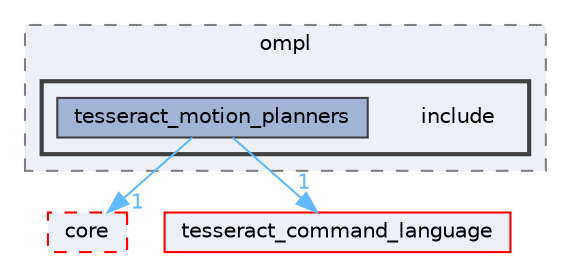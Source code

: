digraph "tesseract_motion_planners/ompl/include"
{
 // LATEX_PDF_SIZE
  bgcolor="transparent";
  edge [fontname=Helvetica,fontsize=10,labelfontname=Helvetica,labelfontsize=10];
  node [fontname=Helvetica,fontsize=10,shape=box,height=0.2,width=0.4];
  compound=true
  subgraph clusterdir_7d12ad75758aad2a29205723bf062a66 {
    graph [ bgcolor="#edf0f7", pencolor="grey50", label="ompl", fontname=Helvetica,fontsize=10 style="filled,dashed", URL="dir_7d12ad75758aad2a29205723bf062a66.html",tooltip=""]
  subgraph clusterdir_294d2be21c0470709e81d367ed7ce6a9 {
    graph [ bgcolor="#edf0f7", pencolor="grey25", label="", fontname=Helvetica,fontsize=10 style="filled,bold", URL="dir_294d2be21c0470709e81d367ed7ce6a9.html",tooltip=""]
    dir_294d2be21c0470709e81d367ed7ce6a9 [shape=plaintext, label="include"];
  dir_12d699a0d68d129ccf7958eb93664d24 [label="tesseract_motion_planners", fillcolor="#a2b4d6", color="grey25", style="filled", URL="dir_12d699a0d68d129ccf7958eb93664d24.html",tooltip=""];
  }
  }
  dir_ba42fb948e9041f2f8c5ac347b7f6bb7 [label="core", fillcolor="#edf0f7", color="red", style="filled,dashed", URL="dir_ba42fb948e9041f2f8c5ac347b7f6bb7.html",tooltip=""];
  dir_fa47c2fa9b13a12fc195f1b83854b816 [label="tesseract_command_language", fillcolor="#edf0f7", color="red", style="filled", URL="dir_fa47c2fa9b13a12fc195f1b83854b816.html",tooltip=""];
  dir_12d699a0d68d129ccf7958eb93664d24->dir_ba42fb948e9041f2f8c5ac347b7f6bb7 [headlabel="1", labeldistance=1.5 headhref="dir_000067_000000.html" color="steelblue1" fontcolor="steelblue1"];
  dir_12d699a0d68d129ccf7958eb93664d24->dir_fa47c2fa9b13a12fc195f1b83854b816 [headlabel="1", labeldistance=1.5 headhref="dir_000067_000060.html" color="steelblue1" fontcolor="steelblue1"];
}
